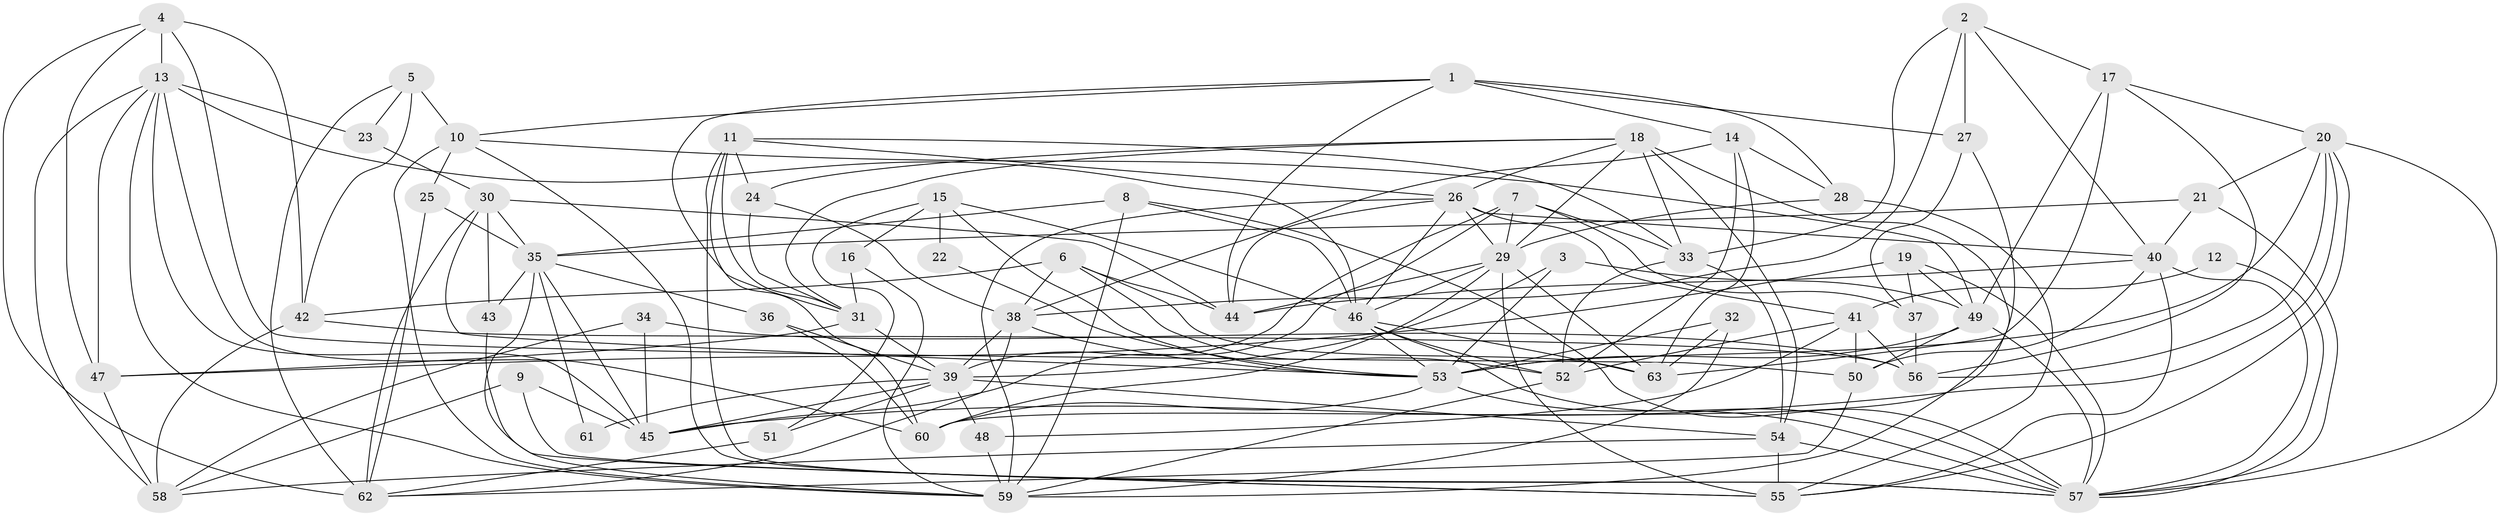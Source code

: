 // original degree distribution, {3: 0.272, 2: 0.104, 4: 0.296, 6: 0.08, 5: 0.216, 7: 0.024, 8: 0.008}
// Generated by graph-tools (version 1.1) at 2025/50/03/09/25 03:50:06]
// undirected, 63 vertices, 174 edges
graph export_dot {
graph [start="1"]
  node [color=gray90,style=filled];
  1;
  2;
  3;
  4;
  5;
  6;
  7;
  8;
  9;
  10;
  11;
  12;
  13;
  14;
  15;
  16;
  17;
  18;
  19;
  20;
  21;
  22;
  23;
  24;
  25;
  26;
  27;
  28;
  29;
  30;
  31;
  32;
  33;
  34;
  35;
  36;
  37;
  38;
  39;
  40;
  41;
  42;
  43;
  44;
  45;
  46;
  47;
  48;
  49;
  50;
  51;
  52;
  53;
  54;
  55;
  56;
  57;
  58;
  59;
  60;
  61;
  62;
  63;
  1 -- 10 [weight=1.0];
  1 -- 14 [weight=1.0];
  1 -- 27 [weight=1.0];
  1 -- 28 [weight=1.0];
  1 -- 31 [weight=1.0];
  1 -- 44 [weight=1.0];
  2 -- 17 [weight=1.0];
  2 -- 27 [weight=1.0];
  2 -- 33 [weight=1.0];
  2 -- 38 [weight=1.0];
  2 -- 40 [weight=1.0];
  3 -- 39 [weight=1.0];
  3 -- 49 [weight=1.0];
  3 -- 53 [weight=1.0];
  4 -- 13 [weight=1.0];
  4 -- 42 [weight=1.0];
  4 -- 47 [weight=1.0];
  4 -- 50 [weight=1.0];
  4 -- 62 [weight=1.0];
  5 -- 10 [weight=2.0];
  5 -- 23 [weight=1.0];
  5 -- 42 [weight=1.0];
  5 -- 62 [weight=1.0];
  6 -- 38 [weight=1.0];
  6 -- 42 [weight=1.0];
  6 -- 44 [weight=1.0];
  6 -- 52 [weight=1.0];
  6 -- 63 [weight=1.0];
  7 -- 29 [weight=1.0];
  7 -- 33 [weight=1.0];
  7 -- 37 [weight=1.0];
  7 -- 39 [weight=1.0];
  7 -- 45 [weight=1.0];
  8 -- 35 [weight=1.0];
  8 -- 46 [weight=1.0];
  8 -- 57 [weight=2.0];
  8 -- 59 [weight=1.0];
  9 -- 45 [weight=1.0];
  9 -- 55 [weight=1.0];
  9 -- 58 [weight=1.0];
  10 -- 25 [weight=1.0];
  10 -- 49 [weight=1.0];
  10 -- 57 [weight=1.0];
  10 -- 59 [weight=1.0];
  11 -- 24 [weight=1.0];
  11 -- 26 [weight=1.0];
  11 -- 31 [weight=1.0];
  11 -- 33 [weight=1.0];
  11 -- 57 [weight=1.0];
  11 -- 60 [weight=1.0];
  12 -- 41 [weight=1.0];
  12 -- 57 [weight=1.0];
  13 -- 23 [weight=1.0];
  13 -- 45 [weight=1.0];
  13 -- 46 [weight=1.0];
  13 -- 47 [weight=1.0];
  13 -- 58 [weight=1.0];
  13 -- 59 [weight=1.0];
  13 -- 60 [weight=1.0];
  14 -- 28 [weight=1.0];
  14 -- 38 [weight=1.0];
  14 -- 52 [weight=1.0];
  14 -- 63 [weight=1.0];
  15 -- 16 [weight=1.0];
  15 -- 22 [weight=1.0];
  15 -- 46 [weight=1.0];
  15 -- 51 [weight=1.0];
  15 -- 53 [weight=1.0];
  16 -- 31 [weight=1.0];
  16 -- 59 [weight=1.0];
  17 -- 20 [weight=1.0];
  17 -- 49 [weight=1.0];
  17 -- 56 [weight=1.0];
  17 -- 63 [weight=1.0];
  18 -- 24 [weight=1.0];
  18 -- 26 [weight=1.0];
  18 -- 29 [weight=1.0];
  18 -- 31 [weight=1.0];
  18 -- 33 [weight=1.0];
  18 -- 54 [weight=1.0];
  18 -- 59 [weight=1.0];
  19 -- 37 [weight=1.0];
  19 -- 47 [weight=1.0];
  19 -- 49 [weight=1.0];
  19 -- 57 [weight=1.0];
  20 -- 21 [weight=1.0];
  20 -- 45 [weight=1.0];
  20 -- 53 [weight=1.0];
  20 -- 55 [weight=1.0];
  20 -- 56 [weight=1.0];
  20 -- 57 [weight=1.0];
  21 -- 35 [weight=1.0];
  21 -- 40 [weight=1.0];
  21 -- 57 [weight=1.0];
  22 -- 53 [weight=1.0];
  23 -- 30 [weight=1.0];
  24 -- 31 [weight=1.0];
  24 -- 38 [weight=1.0];
  25 -- 35 [weight=1.0];
  25 -- 62 [weight=1.0];
  26 -- 29 [weight=1.0];
  26 -- 40 [weight=1.0];
  26 -- 41 [weight=2.0];
  26 -- 44 [weight=1.0];
  26 -- 46 [weight=1.0];
  26 -- 59 [weight=1.0];
  27 -- 37 [weight=1.0];
  27 -- 60 [weight=1.0];
  28 -- 29 [weight=1.0];
  28 -- 55 [weight=1.0];
  29 -- 44 [weight=1.0];
  29 -- 46 [weight=1.0];
  29 -- 55 [weight=1.0];
  29 -- 60 [weight=1.0];
  29 -- 63 [weight=1.0];
  30 -- 35 [weight=1.0];
  30 -- 43 [weight=1.0];
  30 -- 44 [weight=1.0];
  30 -- 53 [weight=2.0];
  30 -- 62 [weight=1.0];
  31 -- 39 [weight=1.0];
  31 -- 47 [weight=1.0];
  32 -- 53 [weight=1.0];
  32 -- 59 [weight=1.0];
  32 -- 63 [weight=1.0];
  33 -- 52 [weight=1.0];
  33 -- 54 [weight=1.0];
  34 -- 45 [weight=1.0];
  34 -- 56 [weight=1.0];
  34 -- 58 [weight=1.0];
  35 -- 36 [weight=1.0];
  35 -- 43 [weight=1.0];
  35 -- 45 [weight=1.0];
  35 -- 59 [weight=1.0];
  35 -- 61 [weight=1.0];
  36 -- 39 [weight=1.0];
  36 -- 60 [weight=1.0];
  37 -- 56 [weight=1.0];
  38 -- 39 [weight=1.0];
  38 -- 53 [weight=1.0];
  38 -- 62 [weight=1.0];
  39 -- 45 [weight=1.0];
  39 -- 48 [weight=1.0];
  39 -- 51 [weight=1.0];
  39 -- 54 [weight=1.0];
  39 -- 61 [weight=1.0];
  40 -- 44 [weight=1.0];
  40 -- 50 [weight=1.0];
  40 -- 55 [weight=1.0];
  40 -- 57 [weight=1.0];
  41 -- 48 [weight=1.0];
  41 -- 50 [weight=1.0];
  41 -- 52 [weight=1.0];
  41 -- 56 [weight=1.0];
  42 -- 56 [weight=1.0];
  42 -- 58 [weight=1.0];
  43 -- 55 [weight=1.0];
  46 -- 52 [weight=1.0];
  46 -- 53 [weight=1.0];
  46 -- 57 [weight=1.0];
  46 -- 63 [weight=1.0];
  47 -- 58 [weight=1.0];
  48 -- 59 [weight=1.0];
  49 -- 50 [weight=1.0];
  49 -- 53 [weight=1.0];
  49 -- 57 [weight=1.0];
  50 -- 62 [weight=1.0];
  51 -- 62 [weight=1.0];
  52 -- 59 [weight=1.0];
  53 -- 57 [weight=1.0];
  53 -- 60 [weight=1.0];
  54 -- 55 [weight=1.0];
  54 -- 57 [weight=1.0];
  54 -- 58 [weight=1.0];
}
